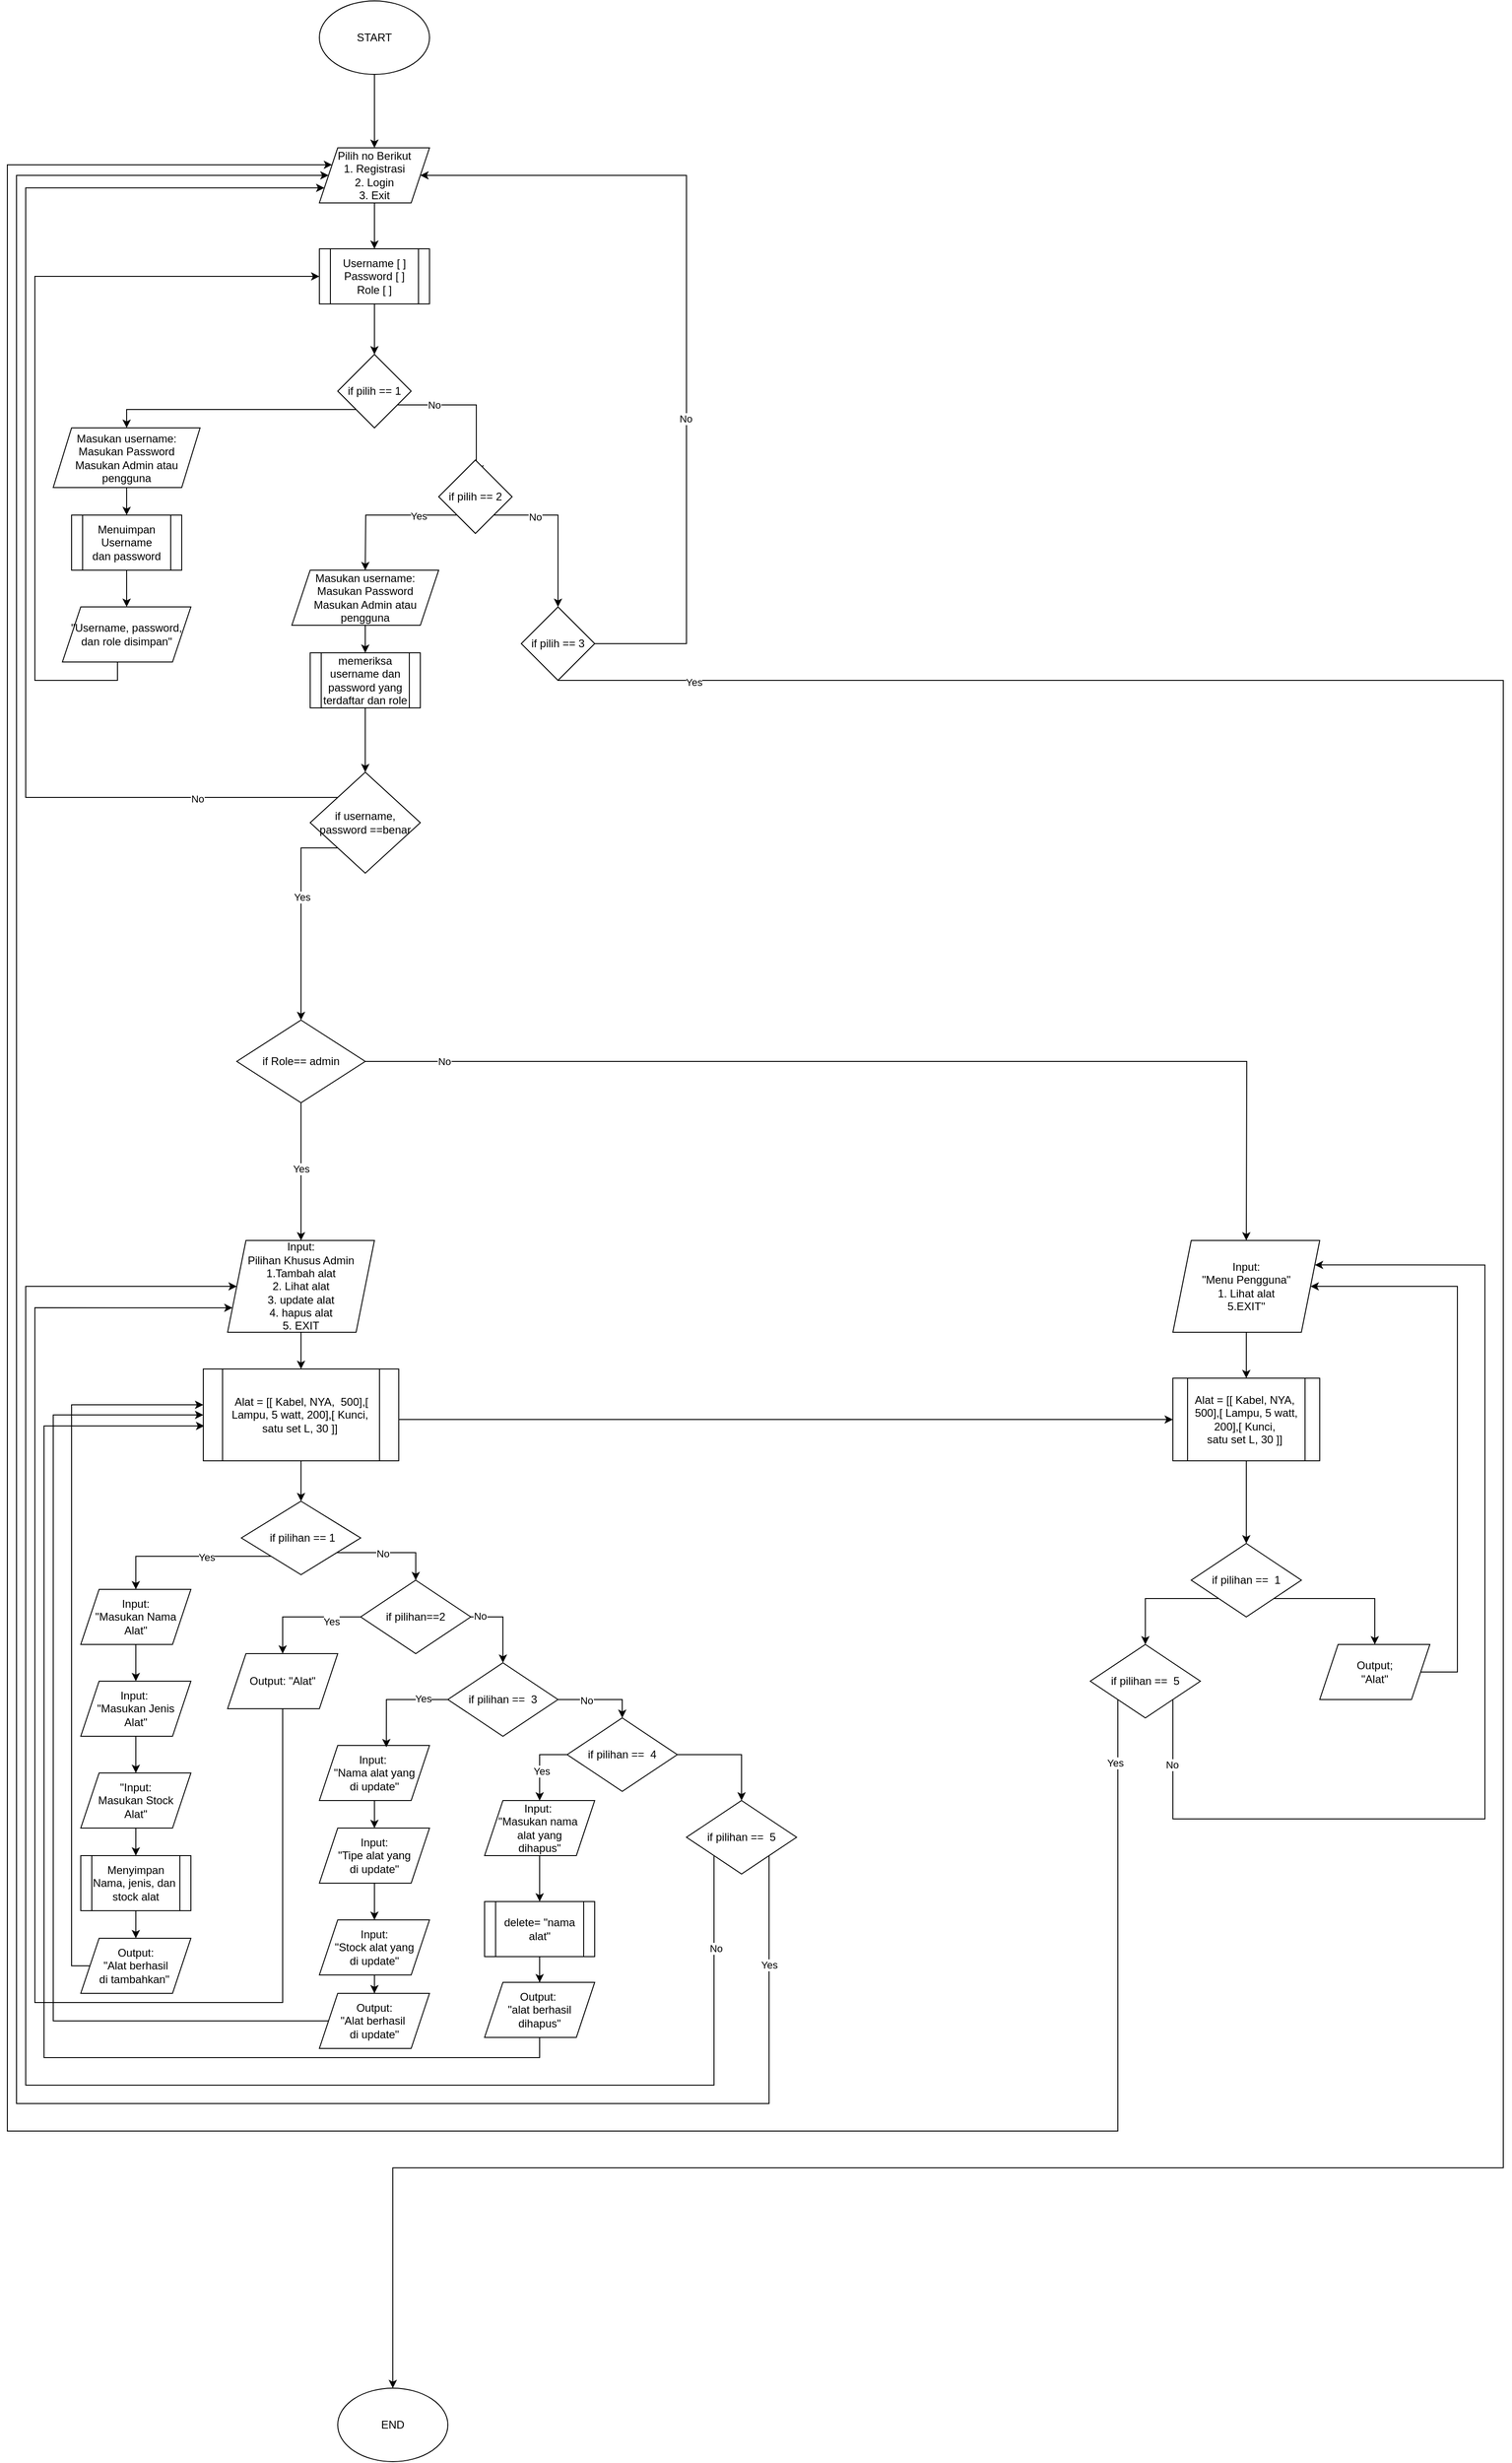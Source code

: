 <mxfile version="24.7.17">
  <diagram name="Halaman-1" id="3ufL2Mo0ZcGEAXTRSJJt">
    <mxGraphModel dx="2489" dy="1124" grid="1" gridSize="10" guides="1" tooltips="1" connect="1" arrows="1" fold="1" page="1" pageScale="1" pageWidth="827" pageHeight="1169" math="0" shadow="0">
      <root>
        <mxCell id="0" />
        <mxCell id="1" parent="0" />
        <mxCell id="wtqf6RFiO1DRdF7BuhMd-3" value="" style="edgeStyle=orthogonalEdgeStyle;rounded=0;orthogonalLoop=1;jettySize=auto;html=1;" parent="1" source="wtqf6RFiO1DRdF7BuhMd-1" target="wtqf6RFiO1DRdF7BuhMd-2" edge="1">
          <mxGeometry relative="1" as="geometry" />
        </mxCell>
        <mxCell id="wtqf6RFiO1DRdF7BuhMd-1" value="START" style="ellipse;whiteSpace=wrap;html=1;" parent="1" vertex="1">
          <mxGeometry x="350" y="120" width="120" height="80" as="geometry" />
        </mxCell>
        <mxCell id="-U1Xwa4XvOqqljAdVphH-16" style="edgeStyle=orthogonalEdgeStyle;rounded=0;orthogonalLoop=1;jettySize=auto;html=1;exitX=0.5;exitY=1;exitDx=0;exitDy=0;" parent="1" source="wtqf6RFiO1DRdF7BuhMd-2" target="-U1Xwa4XvOqqljAdVphH-15" edge="1">
          <mxGeometry relative="1" as="geometry" />
        </mxCell>
        <mxCell id="wtqf6RFiO1DRdF7BuhMd-2" value="Pilih no Berikut&lt;div&gt;1. Registrasi&lt;/div&gt;&lt;div&gt;2. Login&lt;/div&gt;&lt;div&gt;3. Exit&lt;/div&gt;" style="shape=parallelogram;perimeter=parallelogramPerimeter;whiteSpace=wrap;html=1;fixedSize=1;" parent="1" vertex="1">
          <mxGeometry x="350" y="280" width="120" height="60" as="geometry" />
        </mxCell>
        <mxCell id="wtqf6RFiO1DRdF7BuhMd-8" style="edgeStyle=orthogonalEdgeStyle;rounded=0;orthogonalLoop=1;jettySize=auto;html=1;exitX=1;exitY=1;exitDx=0;exitDy=0;" parent="1" source="wtqf6RFiO1DRdF7BuhMd-5" edge="1">
          <mxGeometry relative="1" as="geometry">
            <mxPoint x="520" y="630" as="targetPoint" />
            <Array as="points">
              <mxPoint x="430" y="560" />
              <mxPoint x="521" y="560" />
            </Array>
          </mxGeometry>
        </mxCell>
        <mxCell id="wtqf6RFiO1DRdF7BuhMd-16" value="No" style="edgeLabel;html=1;align=center;verticalAlign=middle;resizable=0;points=[];" parent="wtqf6RFiO1DRdF7BuhMd-8" vertex="1" connectable="0">
          <mxGeometry x="-0.41" relative="1" as="geometry">
            <mxPoint as="offset" />
          </mxGeometry>
        </mxCell>
        <mxCell id="wtqf6RFiO1DRdF7BuhMd-26" style="edgeStyle=orthogonalEdgeStyle;rounded=0;orthogonalLoop=1;jettySize=auto;html=1;exitX=0;exitY=1;exitDx=0;exitDy=0;entryX=0.5;entryY=0;entryDx=0;entryDy=0;" parent="1" source="wtqf6RFiO1DRdF7BuhMd-5" target="wtqf6RFiO1DRdF7BuhMd-25" edge="1">
          <mxGeometry relative="1" as="geometry">
            <mxPoint x="100" y="590" as="targetPoint" />
            <Array as="points">
              <mxPoint x="140" y="565" />
            </Array>
          </mxGeometry>
        </mxCell>
        <mxCell id="wtqf6RFiO1DRdF7BuhMd-5" value="if pilih == 1" style="rhombus;whiteSpace=wrap;html=1;" parent="1" vertex="1">
          <mxGeometry x="370" y="505" width="80" height="80" as="geometry" />
        </mxCell>
        <mxCell id="wtqf6RFiO1DRdF7BuhMd-13" style="edgeStyle=orthogonalEdgeStyle;rounded=0;orthogonalLoop=1;jettySize=auto;html=1;exitX=1;exitY=1;exitDx=0;exitDy=0;entryX=0.5;entryY=0;entryDx=0;entryDy=0;" parent="1" source="wtqf6RFiO1DRdF7BuhMd-11" target="wtqf6RFiO1DRdF7BuhMd-12" edge="1">
          <mxGeometry relative="1" as="geometry">
            <Array as="points">
              <mxPoint x="610" y="680" />
            </Array>
          </mxGeometry>
        </mxCell>
        <mxCell id="wtqf6RFiO1DRdF7BuhMd-18" value="No" style="edgeLabel;html=1;align=center;verticalAlign=middle;resizable=0;points=[];" parent="wtqf6RFiO1DRdF7BuhMd-13" vertex="1" connectable="0">
          <mxGeometry x="-0.474" y="-2" relative="1" as="geometry">
            <mxPoint as="offset" />
          </mxGeometry>
        </mxCell>
        <mxCell id="wtqf6RFiO1DRdF7BuhMd-14" style="edgeStyle=orthogonalEdgeStyle;rounded=0;orthogonalLoop=1;jettySize=auto;html=1;exitX=0;exitY=1;exitDx=0;exitDy=0;" parent="1" source="wtqf6RFiO1DRdF7BuhMd-11" edge="1">
          <mxGeometry relative="1" as="geometry">
            <mxPoint x="400" y="740" as="targetPoint" />
          </mxGeometry>
        </mxCell>
        <mxCell id="wtqf6RFiO1DRdF7BuhMd-19" value="Yes" style="edgeLabel;html=1;align=center;verticalAlign=middle;resizable=0;points=[];" parent="wtqf6RFiO1DRdF7BuhMd-14" vertex="1" connectable="0">
          <mxGeometry x="-0.472" y="1" relative="1" as="geometry">
            <mxPoint as="offset" />
          </mxGeometry>
        </mxCell>
        <mxCell id="wtqf6RFiO1DRdF7BuhMd-11" value="if pilih == 2" style="rhombus;whiteSpace=wrap;html=1;" parent="1" vertex="1">
          <mxGeometry x="480" y="620" width="80" height="80" as="geometry" />
        </mxCell>
        <mxCell id="-U1Xwa4XvOqqljAdVphH-19" style="edgeStyle=orthogonalEdgeStyle;rounded=0;orthogonalLoop=1;jettySize=auto;html=1;exitX=1;exitY=0.5;exitDx=0;exitDy=0;entryX=1;entryY=0.5;entryDx=0;entryDy=0;" parent="1" source="wtqf6RFiO1DRdF7BuhMd-12" target="wtqf6RFiO1DRdF7BuhMd-2" edge="1">
          <mxGeometry relative="1" as="geometry">
            <Array as="points">
              <mxPoint x="750" y="820" />
              <mxPoint x="750" y="310" />
            </Array>
          </mxGeometry>
        </mxCell>
        <mxCell id="-U1Xwa4XvOqqljAdVphH-20" value="No" style="edgeLabel;html=1;align=center;verticalAlign=middle;resizable=0;points=[];" parent="-U1Xwa4XvOqqljAdVphH-19" vertex="1" connectable="0">
          <mxGeometry x="-0.232" y="1" relative="1" as="geometry">
            <mxPoint as="offset" />
          </mxGeometry>
        </mxCell>
        <mxCell id="RIH-p2G2GwMCo2GLWj2r-4" style="edgeStyle=orthogonalEdgeStyle;rounded=0;orthogonalLoop=1;jettySize=auto;html=1;exitX=0.5;exitY=1;exitDx=0;exitDy=0;" edge="1" parent="1" source="wtqf6RFiO1DRdF7BuhMd-12" target="-U1Xwa4XvOqqljAdVphH-91">
          <mxGeometry relative="1" as="geometry">
            <Array as="points">
              <mxPoint x="1640" y="860" />
              <mxPoint x="1640" y="2480" />
              <mxPoint x="430" y="2480" />
            </Array>
          </mxGeometry>
        </mxCell>
        <mxCell id="RIH-p2G2GwMCo2GLWj2r-5" value="Yes" style="edgeLabel;html=1;align=center;verticalAlign=middle;resizable=0;points=[];" vertex="1" connectable="0" parent="RIH-p2G2GwMCo2GLWj2r-4">
          <mxGeometry x="-0.928" y="-2" relative="1" as="geometry">
            <mxPoint as="offset" />
          </mxGeometry>
        </mxCell>
        <mxCell id="wtqf6RFiO1DRdF7BuhMd-12" value="if pilih == 3" style="rhombus;whiteSpace=wrap;html=1;" parent="1" vertex="1">
          <mxGeometry x="570" y="780" width="80" height="80" as="geometry" />
        </mxCell>
        <mxCell id="wtqf6RFiO1DRdF7BuhMd-28" value="" style="edgeStyle=orthogonalEdgeStyle;rounded=0;orthogonalLoop=1;jettySize=auto;html=1;" parent="1" source="wtqf6RFiO1DRdF7BuhMd-25" target="wtqf6RFiO1DRdF7BuhMd-27" edge="1">
          <mxGeometry relative="1" as="geometry" />
        </mxCell>
        <mxCell id="wtqf6RFiO1DRdF7BuhMd-25" value="Masukan username:&lt;div&gt;Masukan Password&lt;/div&gt;&lt;div&gt;Masukan Admin atau pengguna&lt;/div&gt;" style="shape=parallelogram;perimeter=parallelogramPerimeter;whiteSpace=wrap;html=1;fixedSize=1;size=20;" parent="1" vertex="1">
          <mxGeometry x="60" y="585" width="160" height="65" as="geometry" />
        </mxCell>
        <mxCell id="wtqf6RFiO1DRdF7BuhMd-30" value="" style="edgeStyle=orthogonalEdgeStyle;rounded=0;orthogonalLoop=1;jettySize=auto;html=1;" parent="1" source="wtqf6RFiO1DRdF7BuhMd-27" target="wtqf6RFiO1DRdF7BuhMd-29" edge="1">
          <mxGeometry relative="1" as="geometry" />
        </mxCell>
        <mxCell id="wtqf6RFiO1DRdF7BuhMd-27" value="Menuimpan Username&lt;div&gt;dan password&lt;/div&gt;" style="shape=process;whiteSpace=wrap;html=1;backgroundOutline=1;" parent="1" vertex="1">
          <mxGeometry x="80" y="680" width="120" height="60" as="geometry" />
        </mxCell>
        <mxCell id="-U1Xwa4XvOqqljAdVphH-18" style="edgeStyle=orthogonalEdgeStyle;rounded=0;orthogonalLoop=1;jettySize=auto;html=1;exitX=0.5;exitY=1;exitDx=0;exitDy=0;entryX=0;entryY=0.5;entryDx=0;entryDy=0;" parent="1" source="wtqf6RFiO1DRdF7BuhMd-29" target="-U1Xwa4XvOqqljAdVphH-15" edge="1">
          <mxGeometry relative="1" as="geometry">
            <Array as="points">
              <mxPoint x="130" y="840" />
              <mxPoint x="130" y="860" />
              <mxPoint x="40" y="860" />
              <mxPoint x="40" y="420" />
            </Array>
          </mxGeometry>
        </mxCell>
        <mxCell id="wtqf6RFiO1DRdF7BuhMd-29" value="&quot;Username, password, dan role disimpan&quot;" style="shape=parallelogram;perimeter=parallelogramPerimeter;whiteSpace=wrap;html=1;fixedSize=1;" parent="1" vertex="1">
          <mxGeometry x="70" y="780" width="140" height="60" as="geometry" />
        </mxCell>
        <mxCell id="EKJsNbXwLbGldokQ_ZSQ-7" value="" style="edgeStyle=orthogonalEdgeStyle;rounded=0;orthogonalLoop=1;jettySize=auto;html=1;" parent="1" source="EKJsNbXwLbGldokQ_ZSQ-4" target="EKJsNbXwLbGldokQ_ZSQ-6" edge="1">
          <mxGeometry relative="1" as="geometry" />
        </mxCell>
        <mxCell id="EKJsNbXwLbGldokQ_ZSQ-4" value="Masukan username:&lt;div&gt;Masukan Password&lt;/div&gt;&lt;div&gt;Masukan Admin atau pengguna&lt;/div&gt;" style="shape=parallelogram;perimeter=parallelogramPerimeter;whiteSpace=wrap;html=1;fixedSize=1;" parent="1" vertex="1">
          <mxGeometry x="320" y="740" width="160" height="60" as="geometry" />
        </mxCell>
        <mxCell id="EKJsNbXwLbGldokQ_ZSQ-9" value="" style="edgeStyle=orthogonalEdgeStyle;rounded=0;orthogonalLoop=1;jettySize=auto;html=1;" parent="1" source="EKJsNbXwLbGldokQ_ZSQ-6" target="EKJsNbXwLbGldokQ_ZSQ-8" edge="1">
          <mxGeometry relative="1" as="geometry" />
        </mxCell>
        <mxCell id="EKJsNbXwLbGldokQ_ZSQ-6" value="memeriksa username dan password yang terdaftar dan role" style="shape=process;whiteSpace=wrap;html=1;backgroundOutline=1;" parent="1" vertex="1">
          <mxGeometry x="340" y="830" width="120" height="60" as="geometry" />
        </mxCell>
        <mxCell id="YKZKzoDETyRLuYJukM8q-2" style="edgeStyle=orthogonalEdgeStyle;rounded=0;orthogonalLoop=1;jettySize=auto;html=1;exitX=0;exitY=1;exitDx=0;exitDy=0;entryX=0.5;entryY=0;entryDx=0;entryDy=0;" parent="1" source="EKJsNbXwLbGldokQ_ZSQ-8" target="tmgcZtgviOWkdsAaYWf--32" edge="1">
          <mxGeometry relative="1" as="geometry">
            <Array as="points">
              <mxPoint x="330" y="1042" />
            </Array>
          </mxGeometry>
        </mxCell>
        <mxCell id="YKZKzoDETyRLuYJukM8q-3" value="Yes" style="edgeLabel;html=1;align=center;verticalAlign=middle;resizable=0;points=[];" parent="YKZKzoDETyRLuYJukM8q-2" vertex="1" connectable="0">
          <mxGeometry x="-0.181" y="1" relative="1" as="geometry">
            <mxPoint as="offset" />
          </mxGeometry>
        </mxCell>
        <mxCell id="RIH-p2G2GwMCo2GLWj2r-2" style="edgeStyle=orthogonalEdgeStyle;rounded=0;orthogonalLoop=1;jettySize=auto;html=1;exitX=0;exitY=0;exitDx=0;exitDy=0;entryX=0;entryY=0.75;entryDx=0;entryDy=0;" edge="1" parent="1" source="EKJsNbXwLbGldokQ_ZSQ-8" target="wtqf6RFiO1DRdF7BuhMd-2">
          <mxGeometry relative="1" as="geometry">
            <Array as="points">
              <mxPoint x="30" y="988" />
              <mxPoint x="30" y="324" />
            </Array>
          </mxGeometry>
        </mxCell>
        <mxCell id="RIH-p2G2GwMCo2GLWj2r-3" value="No" style="edgeLabel;html=1;align=center;verticalAlign=middle;resizable=0;points=[];" vertex="1" connectable="0" parent="RIH-p2G2GwMCo2GLWj2r-2">
          <mxGeometry x="-0.769" y="1" relative="1" as="geometry">
            <mxPoint as="offset" />
          </mxGeometry>
        </mxCell>
        <mxCell id="EKJsNbXwLbGldokQ_ZSQ-8" value="if username, password ==benar" style="rhombus;whiteSpace=wrap;html=1;" parent="1" vertex="1">
          <mxGeometry x="340" y="960" width="120" height="110" as="geometry" />
        </mxCell>
        <mxCell id="tmgcZtgviOWkdsAaYWf--30" value="" style="edgeStyle=orthogonalEdgeStyle;rounded=0;orthogonalLoop=1;jettySize=auto;html=1;" parent="1" source="tmgcZtgviOWkdsAaYWf--32" target="tmgcZtgviOWkdsAaYWf--34" edge="1">
          <mxGeometry relative="1" as="geometry" />
        </mxCell>
        <mxCell id="tmgcZtgviOWkdsAaYWf--31" value="Yes" style="edgeLabel;html=1;align=center;verticalAlign=middle;resizable=0;points=[];" parent="tmgcZtgviOWkdsAaYWf--30" vertex="1" connectable="0">
          <mxGeometry x="-0.04" relative="1" as="geometry">
            <mxPoint as="offset" />
          </mxGeometry>
        </mxCell>
        <mxCell id="-U1Xwa4XvOqqljAdVphH-56" style="edgeStyle=orthogonalEdgeStyle;rounded=0;orthogonalLoop=1;jettySize=auto;html=1;exitX=1;exitY=0.5;exitDx=0;exitDy=0;" parent="1" source="tmgcZtgviOWkdsAaYWf--32" edge="1">
          <mxGeometry relative="1" as="geometry">
            <mxPoint x="1360" y="1470" as="targetPoint" />
          </mxGeometry>
        </mxCell>
        <mxCell id="-U1Xwa4XvOqqljAdVphH-92" value="No" style="edgeLabel;html=1;align=center;verticalAlign=middle;resizable=0;points=[];" parent="-U1Xwa4XvOqqljAdVphH-56" vertex="1" connectable="0">
          <mxGeometry x="-0.852" relative="1" as="geometry">
            <mxPoint as="offset" />
          </mxGeometry>
        </mxCell>
        <mxCell id="tmgcZtgviOWkdsAaYWf--32" value="if Role== admin" style="rhombus;whiteSpace=wrap;html=1;" parent="1" vertex="1">
          <mxGeometry x="260" y="1230" width="140" height="90" as="geometry" />
        </mxCell>
        <mxCell id="tmgcZtgviOWkdsAaYWf--33" value="" style="edgeStyle=orthogonalEdgeStyle;rounded=0;orthogonalLoop=1;jettySize=auto;html=1;" parent="1" source="tmgcZtgviOWkdsAaYWf--34" target="tmgcZtgviOWkdsAaYWf--53" edge="1">
          <mxGeometry relative="1" as="geometry" />
        </mxCell>
        <mxCell id="tmgcZtgviOWkdsAaYWf--34" value="Input:&lt;div&gt;Pilihan Khusus Admin&lt;div&gt;1.Tambah alat&lt;/div&gt;&lt;div&gt;2. Lihat alat&lt;/div&gt;&lt;div&gt;3. update alat&lt;/div&gt;&lt;div&gt;4. hapus alat&lt;/div&gt;&lt;div&gt;5. EXIT&lt;/div&gt;&lt;/div&gt;" style="shape=parallelogram;perimeter=parallelogramPerimeter;whiteSpace=wrap;html=1;fixedSize=1;" parent="1" vertex="1">
          <mxGeometry x="250" y="1470" width="160" height="100" as="geometry" />
        </mxCell>
        <mxCell id="tmgcZtgviOWkdsAaYWf--35" style="edgeStyle=orthogonalEdgeStyle;rounded=0;orthogonalLoop=1;jettySize=auto;html=1;exitX=0;exitY=1;exitDx=0;exitDy=0;" parent="1" source="tmgcZtgviOWkdsAaYWf--38" target="tmgcZtgviOWkdsAaYWf--40" edge="1">
          <mxGeometry relative="1" as="geometry">
            <mxPoint x="290" y="570" as="targetPoint" />
          </mxGeometry>
        </mxCell>
        <mxCell id="tmgcZtgviOWkdsAaYWf--36" value="Yes" style="edgeLabel;html=1;align=center;verticalAlign=middle;resizable=0;points=[];" parent="tmgcZtgviOWkdsAaYWf--35" vertex="1" connectable="0">
          <mxGeometry x="-0.227" y="1" relative="1" as="geometry">
            <mxPoint as="offset" />
          </mxGeometry>
        </mxCell>
        <mxCell id="-U1Xwa4XvOqqljAdVphH-25" style="edgeStyle=orthogonalEdgeStyle;rounded=0;orthogonalLoop=1;jettySize=auto;html=1;exitX=1;exitY=1;exitDx=0;exitDy=0;entryX=0.5;entryY=0;entryDx=0;entryDy=0;" parent="1" source="tmgcZtgviOWkdsAaYWf--38" target="tmgcZtgviOWkdsAaYWf--51" edge="1">
          <mxGeometry relative="1" as="geometry">
            <Array as="points">
              <mxPoint x="363" y="1810" />
              <mxPoint x="455" y="1810" />
            </Array>
          </mxGeometry>
        </mxCell>
        <mxCell id="-U1Xwa4XvOqqljAdVphH-32" value="No" style="edgeLabel;html=1;align=center;verticalAlign=middle;resizable=0;points=[];" parent="-U1Xwa4XvOqqljAdVphH-25" vertex="1" connectable="0">
          <mxGeometry x="-0.064" y="-1" relative="1" as="geometry">
            <mxPoint x="1" as="offset" />
          </mxGeometry>
        </mxCell>
        <mxCell id="tmgcZtgviOWkdsAaYWf--38" value="&amp;nbsp;if pilihan == 1" style="rhombus;whiteSpace=wrap;html=1;" parent="1" vertex="1">
          <mxGeometry x="265" y="1754" width="130" height="80" as="geometry" />
        </mxCell>
        <mxCell id="tmgcZtgviOWkdsAaYWf--39" value="" style="edgeStyle=orthogonalEdgeStyle;rounded=0;orthogonalLoop=1;jettySize=auto;html=1;" parent="1" source="tmgcZtgviOWkdsAaYWf--40" target="tmgcZtgviOWkdsAaYWf--42" edge="1">
          <mxGeometry relative="1" as="geometry" />
        </mxCell>
        <mxCell id="tmgcZtgviOWkdsAaYWf--40" value="&amp;nbsp;Input:&amp;nbsp;&lt;div&gt;&quot;Masukan Nama&lt;div&gt;Alat&quot;&lt;/div&gt;&lt;/div&gt;" style="shape=parallelogram;perimeter=parallelogramPerimeter;whiteSpace=wrap;html=1;fixedSize=1;" parent="1" vertex="1">
          <mxGeometry x="90" y="1850" width="120" height="60" as="geometry" />
        </mxCell>
        <mxCell id="tmgcZtgviOWkdsAaYWf--41" value="" style="edgeStyle=orthogonalEdgeStyle;rounded=0;orthogonalLoop=1;jettySize=auto;html=1;" parent="1" source="tmgcZtgviOWkdsAaYWf--42" target="tmgcZtgviOWkdsAaYWf--44" edge="1">
          <mxGeometry relative="1" as="geometry" />
        </mxCell>
        <mxCell id="tmgcZtgviOWkdsAaYWf--42" value="Input:&amp;nbsp;&lt;div&gt;&quot;Masukan Jenis&lt;div&gt;Alat&quot;&lt;/div&gt;&lt;/div&gt;" style="shape=parallelogram;perimeter=parallelogramPerimeter;whiteSpace=wrap;html=1;fixedSize=1;" parent="1" vertex="1">
          <mxGeometry x="90" y="1950" width="120" height="60" as="geometry" />
        </mxCell>
        <mxCell id="tmgcZtgviOWkdsAaYWf--43" value="" style="edgeStyle=orthogonalEdgeStyle;rounded=0;orthogonalLoop=1;jettySize=auto;html=1;" parent="1" source="tmgcZtgviOWkdsAaYWf--44" target="tmgcZtgviOWkdsAaYWf--46" edge="1">
          <mxGeometry relative="1" as="geometry" />
        </mxCell>
        <mxCell id="tmgcZtgviOWkdsAaYWf--44" value="&quot;Input:&lt;div&gt;Masukan Stock&lt;div&gt;Alat&quot;&lt;/div&gt;&lt;/div&gt;" style="shape=parallelogram;perimeter=parallelogramPerimeter;whiteSpace=wrap;html=1;fixedSize=1;" parent="1" vertex="1">
          <mxGeometry x="90" y="2050" width="120" height="60" as="geometry" />
        </mxCell>
        <mxCell id="tmgcZtgviOWkdsAaYWf--45" value="" style="edgeStyle=orthogonalEdgeStyle;rounded=0;orthogonalLoop=1;jettySize=auto;html=1;" parent="1" source="tmgcZtgviOWkdsAaYWf--46" target="tmgcZtgviOWkdsAaYWf--48" edge="1">
          <mxGeometry relative="1" as="geometry" />
        </mxCell>
        <mxCell id="tmgcZtgviOWkdsAaYWf--46" value="Menyimpan Nama, jenis, dan&amp;nbsp;&lt;div&gt;stock alat&lt;/div&gt;" style="shape=process;whiteSpace=wrap;html=1;backgroundOutline=1;" parent="1" vertex="1">
          <mxGeometry x="90" y="2140" width="120" height="60" as="geometry" />
        </mxCell>
        <mxCell id="tmgcZtgviOWkdsAaYWf--48" value="Output:&lt;div&gt;&quot;Alat berhasil&lt;div&gt;di tambahkan&quot;&amp;nbsp;&lt;/div&gt;&lt;/div&gt;" style="shape=parallelogram;perimeter=parallelogramPerimeter;whiteSpace=wrap;html=1;fixedSize=1;" parent="1" vertex="1">
          <mxGeometry x="90" y="2230" width="120" height="60" as="geometry" />
        </mxCell>
        <mxCell id="-U1Xwa4XvOqqljAdVphH-26" style="edgeStyle=orthogonalEdgeStyle;rounded=0;orthogonalLoop=1;jettySize=auto;html=1;exitX=1;exitY=1;exitDx=0;exitDy=0;entryX=0.5;entryY=0;entryDx=0;entryDy=0;" parent="1" source="tmgcZtgviOWkdsAaYWf--51" target="tmgcZtgviOWkdsAaYWf--64" edge="1">
          <mxGeometry relative="1" as="geometry">
            <Array as="points">
              <mxPoint x="485" y="1880" />
              <mxPoint x="550" y="1880" />
            </Array>
          </mxGeometry>
        </mxCell>
        <mxCell id="-U1Xwa4XvOqqljAdVphH-33" value="No" style="edgeLabel;html=1;align=center;verticalAlign=middle;resizable=0;points=[];" parent="-U1Xwa4XvOqqljAdVphH-26" vertex="1" connectable="0">
          <mxGeometry x="-0.12" y="1" relative="1" as="geometry">
            <mxPoint as="offset" />
          </mxGeometry>
        </mxCell>
        <mxCell id="-U1Xwa4XvOqqljAdVphH-30" style="edgeStyle=orthogonalEdgeStyle;rounded=0;orthogonalLoop=1;jettySize=auto;html=1;exitX=0;exitY=0.5;exitDx=0;exitDy=0;entryX=0.5;entryY=0;entryDx=0;entryDy=0;" parent="1" source="tmgcZtgviOWkdsAaYWf--51" target="tmgcZtgviOWkdsAaYWf--60" edge="1">
          <mxGeometry relative="1" as="geometry" />
        </mxCell>
        <mxCell id="-U1Xwa4XvOqqljAdVphH-31" value="Yes" style="edgeLabel;html=1;align=center;verticalAlign=middle;resizable=0;points=[];" parent="-U1Xwa4XvOqqljAdVphH-30" vertex="1" connectable="0">
          <mxGeometry x="-0.481" y="5" relative="1" as="geometry">
            <mxPoint as="offset" />
          </mxGeometry>
        </mxCell>
        <mxCell id="tmgcZtgviOWkdsAaYWf--51" value="if pilihan==2" style="rhombus;whiteSpace=wrap;html=1;" parent="1" vertex="1">
          <mxGeometry x="395" y="1840" width="120" height="80" as="geometry" />
        </mxCell>
        <mxCell id="tmgcZtgviOWkdsAaYWf--52" value="" style="edgeStyle=orthogonalEdgeStyle;rounded=0;orthogonalLoop=1;jettySize=auto;html=1;" parent="1" source="tmgcZtgviOWkdsAaYWf--53" target="tmgcZtgviOWkdsAaYWf--38" edge="1">
          <mxGeometry relative="1" as="geometry" />
        </mxCell>
        <mxCell id="-U1Xwa4XvOqqljAdVphH-68" style="edgeStyle=orthogonalEdgeStyle;rounded=0;orthogonalLoop=1;jettySize=auto;html=1;exitX=1;exitY=0.5;exitDx=0;exitDy=0;entryX=0;entryY=0.5;entryDx=0;entryDy=0;" parent="1" source="tmgcZtgviOWkdsAaYWf--53" target="-U1Xwa4XvOqqljAdVphH-61" edge="1">
          <mxGeometry relative="1" as="geometry">
            <Array as="points">
              <mxPoint x="437" y="1665" />
            </Array>
          </mxGeometry>
        </mxCell>
        <mxCell id="tmgcZtgviOWkdsAaYWf--53" value="Alat = [[ Kabel, NYA,&amp;nbsp; 500],[ Lampu, 5 watt, 200],[ Kunci,&amp;nbsp;&lt;div&gt;satu set L, 30 ]]&amp;nbsp;&lt;/div&gt;" style="shape=process;whiteSpace=wrap;html=1;backgroundOutline=1;" parent="1" vertex="1">
          <mxGeometry x="223.5" y="1610" width="213" height="100" as="geometry" />
        </mxCell>
        <mxCell id="-U1Xwa4XvOqqljAdVphH-40" style="edgeStyle=orthogonalEdgeStyle;rounded=0;orthogonalLoop=1;jettySize=auto;html=1;exitX=0.5;exitY=1;exitDx=0;exitDy=0;entryX=0;entryY=0.75;entryDx=0;entryDy=0;" parent="1" source="tmgcZtgviOWkdsAaYWf--60" target="tmgcZtgviOWkdsAaYWf--34" edge="1">
          <mxGeometry relative="1" as="geometry">
            <Array as="points">
              <mxPoint x="310" y="2300" />
              <mxPoint x="40" y="2300" />
              <mxPoint x="40" y="1543" />
            </Array>
          </mxGeometry>
        </mxCell>
        <mxCell id="tmgcZtgviOWkdsAaYWf--60" value="Output: &quot;Alat&quot;" style="shape=parallelogram;perimeter=parallelogramPerimeter;whiteSpace=wrap;html=1;fixedSize=1;" parent="1" vertex="1">
          <mxGeometry x="250" y="1920" width="120" height="60" as="geometry" />
        </mxCell>
        <mxCell id="-U1Xwa4XvOqqljAdVphH-27" style="edgeStyle=orthogonalEdgeStyle;rounded=0;orthogonalLoop=1;jettySize=auto;html=1;exitX=1;exitY=0.5;exitDx=0;exitDy=0;entryX=0.5;entryY=0;entryDx=0;entryDy=0;" parent="1" source="tmgcZtgviOWkdsAaYWf--64" target="-U1Xwa4XvOqqljAdVphH-3" edge="1">
          <mxGeometry relative="1" as="geometry" />
        </mxCell>
        <mxCell id="-U1Xwa4XvOqqljAdVphH-35" value="No" style="edgeLabel;html=1;align=center;verticalAlign=middle;resizable=0;points=[];" parent="-U1Xwa4XvOqqljAdVphH-27" vertex="1" connectable="0">
          <mxGeometry x="-0.311" y="-1" relative="1" as="geometry">
            <mxPoint as="offset" />
          </mxGeometry>
        </mxCell>
        <mxCell id="tmgcZtgviOWkdsAaYWf--64" value="if pilihan ==&amp;nbsp; 3" style="rhombus;whiteSpace=wrap;html=1;" parent="1" vertex="1">
          <mxGeometry x="490" y="1930" width="120" height="80" as="geometry" />
        </mxCell>
        <mxCell id="ZS25riAYCbRTYwxu8YTL-13" value="" style="edgeStyle=orthogonalEdgeStyle;rounded=0;orthogonalLoop=1;jettySize=auto;html=1;" parent="1" source="ZS25riAYCbRTYwxu8YTL-11" target="ZS25riAYCbRTYwxu8YTL-12" edge="1">
          <mxGeometry relative="1" as="geometry" />
        </mxCell>
        <mxCell id="ZS25riAYCbRTYwxu8YTL-11" value="Input:&amp;nbsp;&lt;div&gt;&quot;Nama alat yang&lt;/div&gt;&lt;div&gt;di update&quot;&lt;/div&gt;" style="shape=parallelogram;perimeter=parallelogramPerimeter;whiteSpace=wrap;html=1;fixedSize=1;" parent="1" vertex="1">
          <mxGeometry x="350" y="2020" width="120" height="60" as="geometry" />
        </mxCell>
        <mxCell id="ZS25riAYCbRTYwxu8YTL-16" value="" style="edgeStyle=orthogonalEdgeStyle;rounded=0;orthogonalLoop=1;jettySize=auto;html=1;" parent="1" source="ZS25riAYCbRTYwxu8YTL-12" target="ZS25riAYCbRTYwxu8YTL-15" edge="1">
          <mxGeometry relative="1" as="geometry" />
        </mxCell>
        <mxCell id="ZS25riAYCbRTYwxu8YTL-12" value="Input:&lt;div&gt;&quot;Tipe alat yang&lt;/div&gt;&lt;div&gt;di update&quot;&lt;/div&gt;" style="shape=parallelogram;perimeter=parallelogramPerimeter;whiteSpace=wrap;html=1;fixedSize=1;" parent="1" vertex="1">
          <mxGeometry x="350" y="2110" width="120" height="60" as="geometry" />
        </mxCell>
        <mxCell id="ZS25riAYCbRTYwxu8YTL-20" value="" style="edgeStyle=orthogonalEdgeStyle;rounded=0;orthogonalLoop=1;jettySize=auto;html=1;" parent="1" source="ZS25riAYCbRTYwxu8YTL-15" target="ZS25riAYCbRTYwxu8YTL-19" edge="1">
          <mxGeometry relative="1" as="geometry" />
        </mxCell>
        <mxCell id="ZS25riAYCbRTYwxu8YTL-15" value="Input:&lt;div&gt;&quot;Stock alat yang&lt;/div&gt;&lt;div&gt;di update&quot;&lt;/div&gt;" style="shape=parallelogram;perimeter=parallelogramPerimeter;whiteSpace=wrap;html=1;fixedSize=1;" parent="1" vertex="1">
          <mxGeometry x="350" y="2210" width="120" height="60" as="geometry" />
        </mxCell>
        <mxCell id="-U1Xwa4XvOqqljAdVphH-41" style="edgeStyle=orthogonalEdgeStyle;rounded=0;orthogonalLoop=1;jettySize=auto;html=1;exitX=0;exitY=0.5;exitDx=0;exitDy=0;entryX=0;entryY=0.5;entryDx=0;entryDy=0;" parent="1" source="ZS25riAYCbRTYwxu8YTL-19" target="tmgcZtgviOWkdsAaYWf--53" edge="1">
          <mxGeometry relative="1" as="geometry">
            <Array as="points">
              <mxPoint x="60" y="2320" />
              <mxPoint x="60" y="1660" />
            </Array>
          </mxGeometry>
        </mxCell>
        <mxCell id="ZS25riAYCbRTYwxu8YTL-19" value="Output:&lt;div&gt;&quot;Alat berhasil&amp;nbsp;&lt;/div&gt;&lt;div&gt;&lt;span style=&quot;background-color: initial;&quot;&gt;di update&quot;&lt;/span&gt;&lt;/div&gt;" style="shape=parallelogram;perimeter=parallelogramPerimeter;whiteSpace=wrap;html=1;fixedSize=1;" parent="1" vertex="1">
          <mxGeometry x="350" y="2290" width="120" height="60" as="geometry" />
        </mxCell>
        <mxCell id="-U1Xwa4XvOqqljAdVphH-36" style="edgeStyle=orthogonalEdgeStyle;rounded=0;orthogonalLoop=1;jettySize=auto;html=1;exitX=0;exitY=0.5;exitDx=0;exitDy=0;entryX=0.5;entryY=0;entryDx=0;entryDy=0;" parent="1" source="-U1Xwa4XvOqqljAdVphH-3" target="-U1Xwa4XvOqqljAdVphH-14" edge="1">
          <mxGeometry relative="1" as="geometry" />
        </mxCell>
        <mxCell id="-U1Xwa4XvOqqljAdVphH-45" value="Yes" style="edgeLabel;html=1;align=center;verticalAlign=middle;resizable=0;points=[];" parent="-U1Xwa4XvOqqljAdVphH-36" vertex="1" connectable="0">
          <mxGeometry x="0.2" y="2" relative="1" as="geometry">
            <mxPoint as="offset" />
          </mxGeometry>
        </mxCell>
        <mxCell id="-U1Xwa4XvOqqljAdVphH-51" value="" style="edgeStyle=orthogonalEdgeStyle;rounded=0;orthogonalLoop=1;jettySize=auto;html=1;" parent="1" source="-U1Xwa4XvOqqljAdVphH-3" target="-U1Xwa4XvOqqljAdVphH-50" edge="1">
          <mxGeometry relative="1" as="geometry" />
        </mxCell>
        <mxCell id="-U1Xwa4XvOqqljAdVphH-3" value="if pilihan ==&amp;nbsp; 4" style="rhombus;whiteSpace=wrap;html=1;" parent="1" vertex="1">
          <mxGeometry x="620" y="1990" width="120" height="80" as="geometry" />
        </mxCell>
        <mxCell id="-U1Xwa4XvOqqljAdVphH-23" value="" style="edgeStyle=orthogonalEdgeStyle;rounded=0;orthogonalLoop=1;jettySize=auto;html=1;" parent="1" source="-U1Xwa4XvOqqljAdVphH-14" target="-U1Xwa4XvOqqljAdVphH-22" edge="1">
          <mxGeometry relative="1" as="geometry" />
        </mxCell>
        <mxCell id="-U1Xwa4XvOqqljAdVphH-14" value="Input:&amp;nbsp;&lt;div&gt;&quot;Masukan nama&amp;nbsp;&lt;/div&gt;&lt;div&gt;alat yang&lt;/div&gt;&lt;div&gt;dihapus&quot;&lt;/div&gt;" style="shape=parallelogram;perimeter=parallelogramPerimeter;whiteSpace=wrap;html=1;fixedSize=1;" parent="1" vertex="1">
          <mxGeometry x="530" y="2080" width="120" height="60" as="geometry" />
        </mxCell>
        <mxCell id="-U1Xwa4XvOqqljAdVphH-17" style="edgeStyle=orthogonalEdgeStyle;rounded=0;orthogonalLoop=1;jettySize=auto;html=1;exitX=0.5;exitY=1;exitDx=0;exitDy=0;entryX=0.5;entryY=0;entryDx=0;entryDy=0;" parent="1" source="-U1Xwa4XvOqqljAdVphH-15" target="wtqf6RFiO1DRdF7BuhMd-5" edge="1">
          <mxGeometry relative="1" as="geometry" />
        </mxCell>
        <mxCell id="-U1Xwa4XvOqqljAdVphH-15" value="Username [ ]&lt;div&gt;Password [ ]&lt;/div&gt;&lt;div&gt;Role [ ]&lt;/div&gt;" style="shape=process;whiteSpace=wrap;html=1;backgroundOutline=1;" parent="1" vertex="1">
          <mxGeometry x="350" y="390" width="120" height="60" as="geometry" />
        </mxCell>
        <mxCell id="-U1Xwa4XvOqqljAdVphH-42" style="edgeStyle=orthogonalEdgeStyle;rounded=0;orthogonalLoop=1;jettySize=auto;html=1;exitX=0.5;exitY=1;exitDx=0;exitDy=0;entryX=0.005;entryY=0.62;entryDx=0;entryDy=0;entryPerimeter=0;" parent="1" source="-U1Xwa4XvOqqljAdVphH-22" target="tmgcZtgviOWkdsAaYWf--53" edge="1">
          <mxGeometry relative="1" as="geometry">
            <Array as="points">
              <mxPoint x="590" y="2360" />
              <mxPoint x="50" y="2360" />
              <mxPoint x="50" y="1672" />
            </Array>
          </mxGeometry>
        </mxCell>
        <mxCell id="-U1Xwa4XvOqqljAdVphH-66" value="" style="edgeStyle=orthogonalEdgeStyle;rounded=0;orthogonalLoop=1;jettySize=auto;html=1;" parent="1" source="-U1Xwa4XvOqqljAdVphH-22" target="-U1Xwa4XvOqqljAdVphH-65" edge="1">
          <mxGeometry relative="1" as="geometry" />
        </mxCell>
        <mxCell id="-U1Xwa4XvOqqljAdVphH-22" value="delete= &quot;nama alat&quot;" style="shape=process;whiteSpace=wrap;html=1;backgroundOutline=1;" parent="1" vertex="1">
          <mxGeometry x="530" y="2190" width="120" height="60" as="geometry" />
        </mxCell>
        <mxCell id="-U1Xwa4XvOqqljAdVphH-29" style="edgeStyle=orthogonalEdgeStyle;rounded=0;orthogonalLoop=1;jettySize=auto;html=1;exitX=0;exitY=0.5;exitDx=0;exitDy=0;entryX=0.608;entryY=0.033;entryDx=0;entryDy=0;entryPerimeter=0;" parent="1" source="tmgcZtgviOWkdsAaYWf--64" target="ZS25riAYCbRTYwxu8YTL-11" edge="1">
          <mxGeometry relative="1" as="geometry" />
        </mxCell>
        <mxCell id="-U1Xwa4XvOqqljAdVphH-34" value="Yes" style="edgeLabel;html=1;align=center;verticalAlign=middle;resizable=0;points=[];" parent="-U1Xwa4XvOqqljAdVphH-29" vertex="1" connectable="0">
          <mxGeometry x="-0.546" y="-1" relative="1" as="geometry">
            <mxPoint as="offset" />
          </mxGeometry>
        </mxCell>
        <mxCell id="-U1Xwa4XvOqqljAdVphH-39" style="edgeStyle=orthogonalEdgeStyle;rounded=0;orthogonalLoop=1;jettySize=auto;html=1;exitX=0;exitY=0.5;exitDx=0;exitDy=0;entryX=0;entryY=0.39;entryDx=0;entryDy=0;entryPerimeter=0;" parent="1" source="tmgcZtgviOWkdsAaYWf--48" target="tmgcZtgviOWkdsAaYWf--53" edge="1">
          <mxGeometry relative="1" as="geometry">
            <Array as="points">
              <mxPoint x="80" y="2260" />
              <mxPoint x="80" y="1649" />
            </Array>
          </mxGeometry>
        </mxCell>
        <mxCell id="-U1Xwa4XvOqqljAdVphH-64" style="edgeStyle=orthogonalEdgeStyle;rounded=0;orthogonalLoop=1;jettySize=auto;html=1;exitX=0;exitY=1;exitDx=0;exitDy=0;" parent="1" source="-U1Xwa4XvOqqljAdVphH-50" target="tmgcZtgviOWkdsAaYWf--34" edge="1">
          <mxGeometry relative="1" as="geometry">
            <mxPoint x="230" y="1467.333" as="targetPoint" />
            <Array as="points">
              <mxPoint x="780" y="2390" />
              <mxPoint x="30" y="2390" />
              <mxPoint x="30" y="1520" />
            </Array>
          </mxGeometry>
        </mxCell>
        <mxCell id="-U1Xwa4XvOqqljAdVphH-67" value="No" style="edgeLabel;html=1;align=center;verticalAlign=middle;resizable=0;points=[];" parent="-U1Xwa4XvOqqljAdVphH-64" vertex="1" connectable="0">
          <mxGeometry x="-0.904" y="2" relative="1" as="geometry">
            <mxPoint as="offset" />
          </mxGeometry>
        </mxCell>
        <mxCell id="-U1Xwa4XvOqqljAdVphH-75" style="edgeStyle=orthogonalEdgeStyle;rounded=0;orthogonalLoop=1;jettySize=auto;html=1;exitX=1;exitY=1;exitDx=0;exitDy=0;entryX=0;entryY=0.5;entryDx=0;entryDy=0;" parent="1" source="-U1Xwa4XvOqqljAdVphH-50" target="wtqf6RFiO1DRdF7BuhMd-2" edge="1">
          <mxGeometry relative="1" as="geometry">
            <Array as="points">
              <mxPoint x="840" y="2410" />
              <mxPoint x="20" y="2410" />
              <mxPoint x="20" y="310" />
            </Array>
          </mxGeometry>
        </mxCell>
        <mxCell id="-U1Xwa4XvOqqljAdVphH-76" value="Yes" style="edgeLabel;html=1;align=center;verticalAlign=middle;resizable=0;points=[];" parent="-U1Xwa4XvOqqljAdVphH-75" vertex="1" connectable="0">
          <mxGeometry x="-0.933" relative="1" as="geometry">
            <mxPoint as="offset" />
          </mxGeometry>
        </mxCell>
        <mxCell id="-U1Xwa4XvOqqljAdVphH-50" value="if pilihan ==&amp;nbsp; 5" style="rhombus;whiteSpace=wrap;html=1;" parent="1" vertex="1">
          <mxGeometry x="750" y="2080" width="120" height="80" as="geometry" />
        </mxCell>
        <mxCell id="-U1Xwa4XvOqqljAdVphH-62" value="" style="edgeStyle=orthogonalEdgeStyle;rounded=0;orthogonalLoop=1;jettySize=auto;html=1;" parent="1" source="-U1Xwa4XvOqqljAdVphH-57" target="-U1Xwa4XvOqqljAdVphH-61" edge="1">
          <mxGeometry relative="1" as="geometry" />
        </mxCell>
        <mxCell id="-U1Xwa4XvOqqljAdVphH-57" value="Input:&lt;div&gt;&quot;Menu Pengguna&quot;&lt;/div&gt;&lt;div&gt;1. Lihat alat&lt;/div&gt;&lt;div&gt;5.EXIT&quot;&lt;/div&gt;" style="shape=parallelogram;perimeter=parallelogramPerimeter;whiteSpace=wrap;html=1;fixedSize=1;" parent="1" vertex="1">
          <mxGeometry x="1280" y="1470" width="160" height="100" as="geometry" />
        </mxCell>
        <mxCell id="-U1Xwa4XvOqqljAdVphH-70" value="" style="edgeStyle=orthogonalEdgeStyle;rounded=0;orthogonalLoop=1;jettySize=auto;html=1;entryX=0.5;entryY=0;entryDx=0;entryDy=0;" parent="1" source="-U1Xwa4XvOqqljAdVphH-61" target="-U1Xwa4XvOqqljAdVphH-72" edge="1">
          <mxGeometry relative="1" as="geometry">
            <mxPoint x="1360" y="1795" as="targetPoint" />
          </mxGeometry>
        </mxCell>
        <mxCell id="-U1Xwa4XvOqqljAdVphH-61" value="Alat = [[ Kabel, NYA,&amp;nbsp; 500],[ Lampu, 5 watt, 200],[ Kunci,&amp;nbsp;&lt;div&gt;satu set L, 30 ]]&amp;nbsp;&lt;/div&gt;" style="shape=process;whiteSpace=wrap;html=1;backgroundOutline=1;" parent="1" vertex="1">
          <mxGeometry x="1280" y="1620" width="160" height="90" as="geometry" />
        </mxCell>
        <mxCell id="-U1Xwa4XvOqqljAdVphH-65" value="Output:&amp;nbsp;&lt;div&gt;&quot;alat berhasil&lt;/div&gt;&lt;div&gt;dihapus&quot;&lt;/div&gt;" style="shape=parallelogram;perimeter=parallelogramPerimeter;whiteSpace=wrap;html=1;fixedSize=1;" parent="1" vertex="1">
          <mxGeometry x="530" y="2278" width="120" height="60" as="geometry" />
        </mxCell>
        <mxCell id="-U1Xwa4XvOqqljAdVphH-78" style="edgeStyle=orthogonalEdgeStyle;rounded=0;orthogonalLoop=1;jettySize=auto;html=1;exitX=1;exitY=1;exitDx=0;exitDy=0;" parent="1" source="-U1Xwa4XvOqqljAdVphH-72" target="-U1Xwa4XvOqqljAdVphH-77" edge="1">
          <mxGeometry relative="1" as="geometry" />
        </mxCell>
        <mxCell id="-U1Xwa4XvOqqljAdVphH-83" style="edgeStyle=orthogonalEdgeStyle;rounded=0;orthogonalLoop=1;jettySize=auto;html=1;exitX=0;exitY=1;exitDx=0;exitDy=0;entryX=0.5;entryY=0;entryDx=0;entryDy=0;" parent="1" source="-U1Xwa4XvOqqljAdVphH-72" target="-U1Xwa4XvOqqljAdVphH-81" edge="1">
          <mxGeometry relative="1" as="geometry">
            <Array as="points">
              <mxPoint x="1250" y="1860" />
            </Array>
          </mxGeometry>
        </mxCell>
        <mxCell id="-U1Xwa4XvOqqljAdVphH-72" value="if pilihan ==&amp;nbsp; 1" style="rhombus;whiteSpace=wrap;html=1;" parent="1" vertex="1">
          <mxGeometry x="1300" y="1800" width="120" height="80" as="geometry" />
        </mxCell>
        <mxCell id="-U1Xwa4XvOqqljAdVphH-79" style="edgeStyle=orthogonalEdgeStyle;rounded=0;orthogonalLoop=1;jettySize=auto;html=1;exitX=1;exitY=0.5;exitDx=0;exitDy=0;entryX=1;entryY=0.5;entryDx=0;entryDy=0;" parent="1" source="-U1Xwa4XvOqqljAdVphH-77" target="-U1Xwa4XvOqqljAdVphH-57" edge="1">
          <mxGeometry relative="1" as="geometry">
            <Array as="points">
              <mxPoint x="1590" y="1940" />
              <mxPoint x="1590" y="1520" />
            </Array>
          </mxGeometry>
        </mxCell>
        <mxCell id="-U1Xwa4XvOqqljAdVphH-77" value="Output;&lt;div&gt;&quot;Alat&quot;&lt;/div&gt;" style="shape=parallelogram;perimeter=parallelogramPerimeter;whiteSpace=wrap;html=1;fixedSize=1;" parent="1" vertex="1">
          <mxGeometry x="1440" y="1910" width="120" height="60" as="geometry" />
        </mxCell>
        <mxCell id="-U1Xwa4XvOqqljAdVphH-84" style="edgeStyle=orthogonalEdgeStyle;rounded=0;orthogonalLoop=1;jettySize=auto;html=1;exitX=0;exitY=1;exitDx=0;exitDy=0;entryX=0;entryY=0.25;entryDx=0;entryDy=0;" parent="1" source="-U1Xwa4XvOqqljAdVphH-81" target="wtqf6RFiO1DRdF7BuhMd-2" edge="1">
          <mxGeometry relative="1" as="geometry">
            <Array as="points">
              <mxPoint x="1220" y="2440" />
              <mxPoint x="10" y="2440" />
              <mxPoint x="10" y="299" />
            </Array>
          </mxGeometry>
        </mxCell>
        <mxCell id="-U1Xwa4XvOqqljAdVphH-85" value="Yes" style="edgeLabel;html=1;align=center;verticalAlign=middle;resizable=0;points=[];" parent="-U1Xwa4XvOqqljAdVphH-84" vertex="1" connectable="0">
          <mxGeometry x="-0.967" y="-3" relative="1" as="geometry">
            <mxPoint as="offset" />
          </mxGeometry>
        </mxCell>
        <mxCell id="-U1Xwa4XvOqqljAdVphH-86" style="edgeStyle=orthogonalEdgeStyle;rounded=0;orthogonalLoop=1;jettySize=auto;html=1;exitX=1;exitY=1;exitDx=0;exitDy=0;entryX=1;entryY=0.25;entryDx=0;entryDy=0;" parent="1" source="-U1Xwa4XvOqqljAdVphH-81" target="-U1Xwa4XvOqqljAdVphH-57" edge="1">
          <mxGeometry relative="1" as="geometry">
            <Array as="points">
              <mxPoint x="1280" y="2100" />
              <mxPoint x="1620" y="2100" />
              <mxPoint x="1620" y="1497" />
            </Array>
          </mxGeometry>
        </mxCell>
        <mxCell id="-U1Xwa4XvOqqljAdVphH-88" value="No" style="edgeLabel;html=1;align=center;verticalAlign=middle;resizable=0;points=[];" parent="-U1Xwa4XvOqqljAdVphH-86" vertex="1" connectable="0">
          <mxGeometry x="-0.888" y="-1" relative="1" as="geometry">
            <mxPoint as="offset" />
          </mxGeometry>
        </mxCell>
        <mxCell id="-U1Xwa4XvOqqljAdVphH-81" value="if pilihan ==&amp;nbsp; 5" style="rhombus;whiteSpace=wrap;html=1;" parent="1" vertex="1">
          <mxGeometry x="1190" y="1910" width="120" height="80" as="geometry" />
        </mxCell>
        <mxCell id="-U1Xwa4XvOqqljAdVphH-91" value="END" style="ellipse;whiteSpace=wrap;html=1;" parent="1" vertex="1">
          <mxGeometry x="370" y="2720" width="120" height="80" as="geometry" />
        </mxCell>
      </root>
    </mxGraphModel>
  </diagram>
</mxfile>
